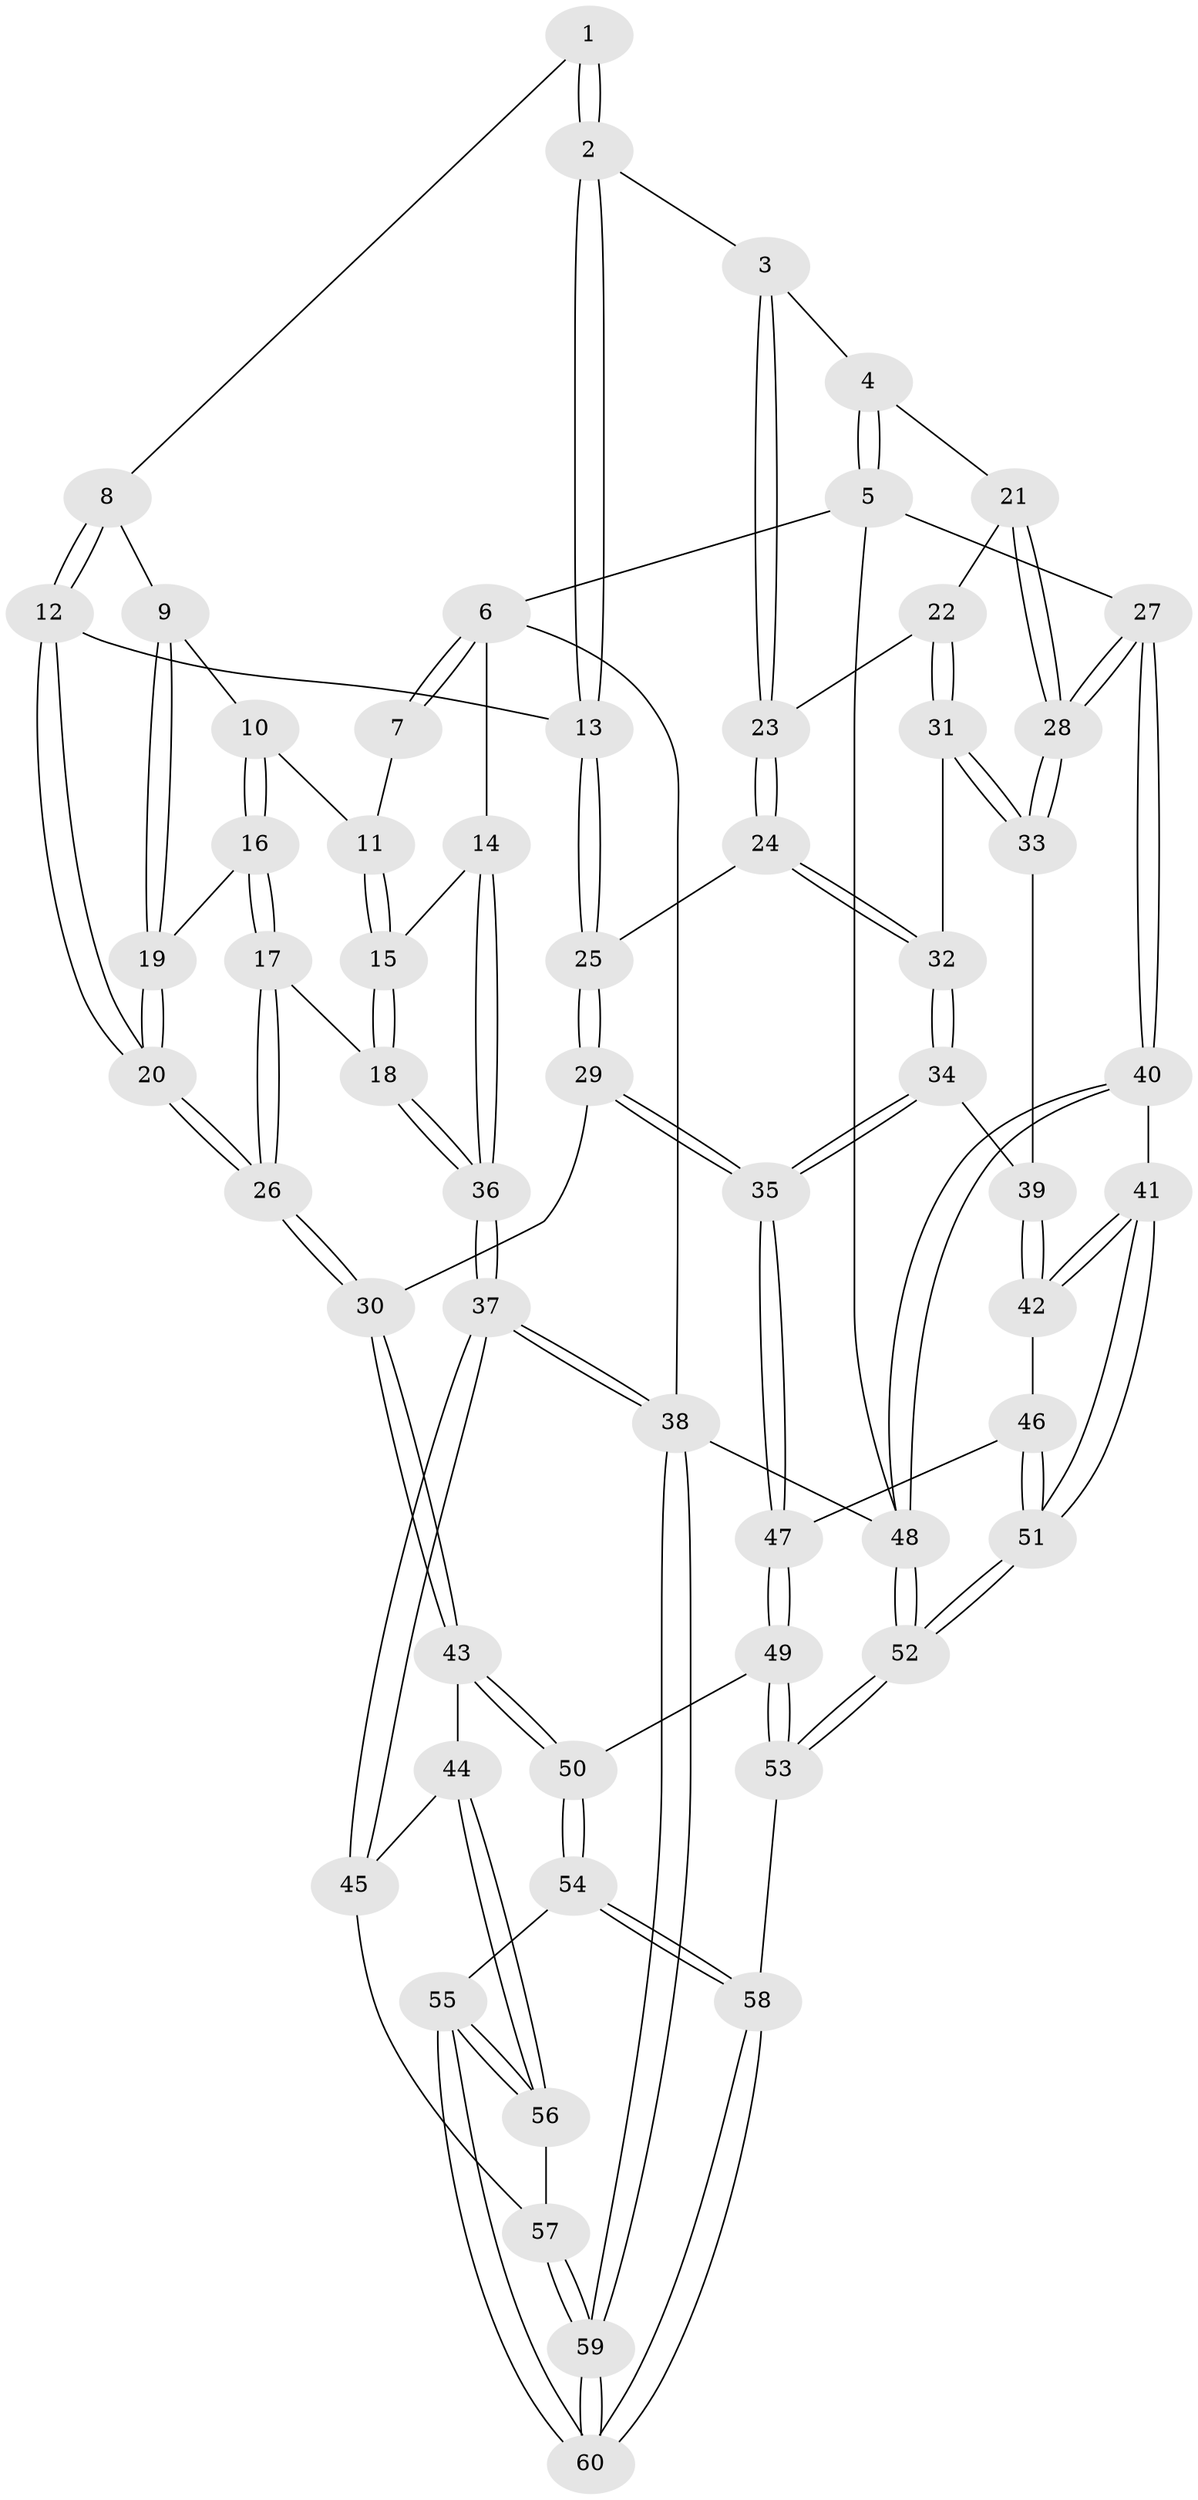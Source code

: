 // Generated by graph-tools (version 1.1) at 2025/03/03/09/25 03:03:12]
// undirected, 60 vertices, 147 edges
graph export_dot {
graph [start="1"]
  node [color=gray90,style=filled];
  1 [pos="+0.2784769048522473+0"];
  2 [pos="+0.5419178033167337+0"];
  3 [pos="+0.8586012873623404+0"];
  4 [pos="+1+0"];
  5 [pos="+1+0"];
  6 [pos="+0+0"];
  7 [pos="+0.26143029883123386+0"];
  8 [pos="+0.33164787319400246+0.10615865037685539"];
  9 [pos="+0.31556784166567725+0.1168201729430136"];
  10 [pos="+0.25394476462521803+0.0804259364680175"];
  11 [pos="+0.24085933776876683+0.048532623538384154"];
  12 [pos="+0.43423761460894944+0.09694218868501227"];
  13 [pos="+0.5399226340975183+0"];
  14 [pos="+0+0"];
  15 [pos="+0.12703687934152+0.1620398099153145"];
  16 [pos="+0.25192452311858765+0.1415339645182982"];
  17 [pos="+0.2135192957080587+0.34582261391991903"];
  18 [pos="+0.18504450204919626+0.33923261435676305"];
  19 [pos="+0.3175534855240112+0.1361414193610281"];
  20 [pos="+0.3740907902760422+0.30326948666514586"];
  21 [pos="+0.9368040588073813+0.14633368653859563"];
  22 [pos="+0.8632593361073564+0.18597603123090142"];
  23 [pos="+0.8067318358384115+0.12875177376104818"];
  24 [pos="+0.7083807189235207+0.21619244651593705"];
  25 [pos="+0.6227277701541194+0.20837906051413427"];
  26 [pos="+0.36007474373726983+0.40972500383758303"];
  27 [pos="+1+0.3612378146361299"];
  28 [pos="+1+0.34960278974506487"];
  29 [pos="+0.4521924852422086+0.43537581682672577"];
  30 [pos="+0.3803982700672499+0.430431058100816"];
  31 [pos="+0.918275198910538+0.3299316285013836"];
  32 [pos="+0.7761456001806588+0.2996663277272739"];
  33 [pos="+0.9443715268306816+0.3486651674820697"];
  34 [pos="+0.6592544737915165+0.45656378971027645"];
  35 [pos="+0.5713845598404499+0.5088974701553577"];
  36 [pos="+0+0.4142000610505761"];
  37 [pos="+0+0.6103508375205039"];
  38 [pos="+0+1"];
  39 [pos="+0.8748538484329947+0.4244303558115283"];
  40 [pos="+1+0.6209757039216336"];
  41 [pos="+1+0.6446275447160955"];
  42 [pos="+0.8473800457218551+0.5624223461262092"];
  43 [pos="+0.3338093693850863+0.5274848419762412"];
  44 [pos="+0.2395987180036251+0.6242652348198076"];
  45 [pos="+0+0.6543378848384911"];
  46 [pos="+0.7300493512118578+0.6091256203603758"];
  47 [pos="+0.5772884558517157+0.5182652458385563"];
  48 [pos="+1+1"];
  49 [pos="+0.5553057220260013+0.7366047922406772"];
  50 [pos="+0.404814195075047+0.7632143433005514"];
  51 [pos="+0.7976832926485382+0.797079375571821"];
  52 [pos="+0.7453205401403458+1"];
  53 [pos="+0.6690284759459338+0.9995448585588764"];
  54 [pos="+0.40015870898980604+0.7749756218274525"];
  55 [pos="+0.3108708946401727+0.8616933352733456"];
  56 [pos="+0.23214601472321403+0.7896709927691286"];
  57 [pos="+0.13588550485233336+0.8219610014786951"];
  58 [pos="+0.6387262981431445+1"];
  59 [pos="+0+1"];
  60 [pos="+0.3439121329269461+1"];
  1 -- 2;
  1 -- 2;
  1 -- 8;
  2 -- 3;
  2 -- 13;
  2 -- 13;
  3 -- 4;
  3 -- 23;
  3 -- 23;
  4 -- 5;
  4 -- 5;
  4 -- 21;
  5 -- 6;
  5 -- 27;
  5 -- 48;
  6 -- 7;
  6 -- 7;
  6 -- 14;
  6 -- 38;
  7 -- 11;
  8 -- 9;
  8 -- 12;
  8 -- 12;
  9 -- 10;
  9 -- 19;
  9 -- 19;
  10 -- 11;
  10 -- 16;
  10 -- 16;
  11 -- 15;
  11 -- 15;
  12 -- 13;
  12 -- 20;
  12 -- 20;
  13 -- 25;
  13 -- 25;
  14 -- 15;
  14 -- 36;
  14 -- 36;
  15 -- 18;
  15 -- 18;
  16 -- 17;
  16 -- 17;
  16 -- 19;
  17 -- 18;
  17 -- 26;
  17 -- 26;
  18 -- 36;
  18 -- 36;
  19 -- 20;
  19 -- 20;
  20 -- 26;
  20 -- 26;
  21 -- 22;
  21 -- 28;
  21 -- 28;
  22 -- 23;
  22 -- 31;
  22 -- 31;
  23 -- 24;
  23 -- 24;
  24 -- 25;
  24 -- 32;
  24 -- 32;
  25 -- 29;
  25 -- 29;
  26 -- 30;
  26 -- 30;
  27 -- 28;
  27 -- 28;
  27 -- 40;
  27 -- 40;
  28 -- 33;
  28 -- 33;
  29 -- 30;
  29 -- 35;
  29 -- 35;
  30 -- 43;
  30 -- 43;
  31 -- 32;
  31 -- 33;
  31 -- 33;
  32 -- 34;
  32 -- 34;
  33 -- 39;
  34 -- 35;
  34 -- 35;
  34 -- 39;
  35 -- 47;
  35 -- 47;
  36 -- 37;
  36 -- 37;
  37 -- 38;
  37 -- 38;
  37 -- 45;
  37 -- 45;
  38 -- 59;
  38 -- 59;
  38 -- 48;
  39 -- 42;
  39 -- 42;
  40 -- 41;
  40 -- 48;
  40 -- 48;
  41 -- 42;
  41 -- 42;
  41 -- 51;
  41 -- 51;
  42 -- 46;
  43 -- 44;
  43 -- 50;
  43 -- 50;
  44 -- 45;
  44 -- 56;
  44 -- 56;
  45 -- 57;
  46 -- 47;
  46 -- 51;
  46 -- 51;
  47 -- 49;
  47 -- 49;
  48 -- 52;
  48 -- 52;
  49 -- 50;
  49 -- 53;
  49 -- 53;
  50 -- 54;
  50 -- 54;
  51 -- 52;
  51 -- 52;
  52 -- 53;
  52 -- 53;
  53 -- 58;
  54 -- 55;
  54 -- 58;
  54 -- 58;
  55 -- 56;
  55 -- 56;
  55 -- 60;
  55 -- 60;
  56 -- 57;
  57 -- 59;
  57 -- 59;
  58 -- 60;
  58 -- 60;
  59 -- 60;
  59 -- 60;
}
